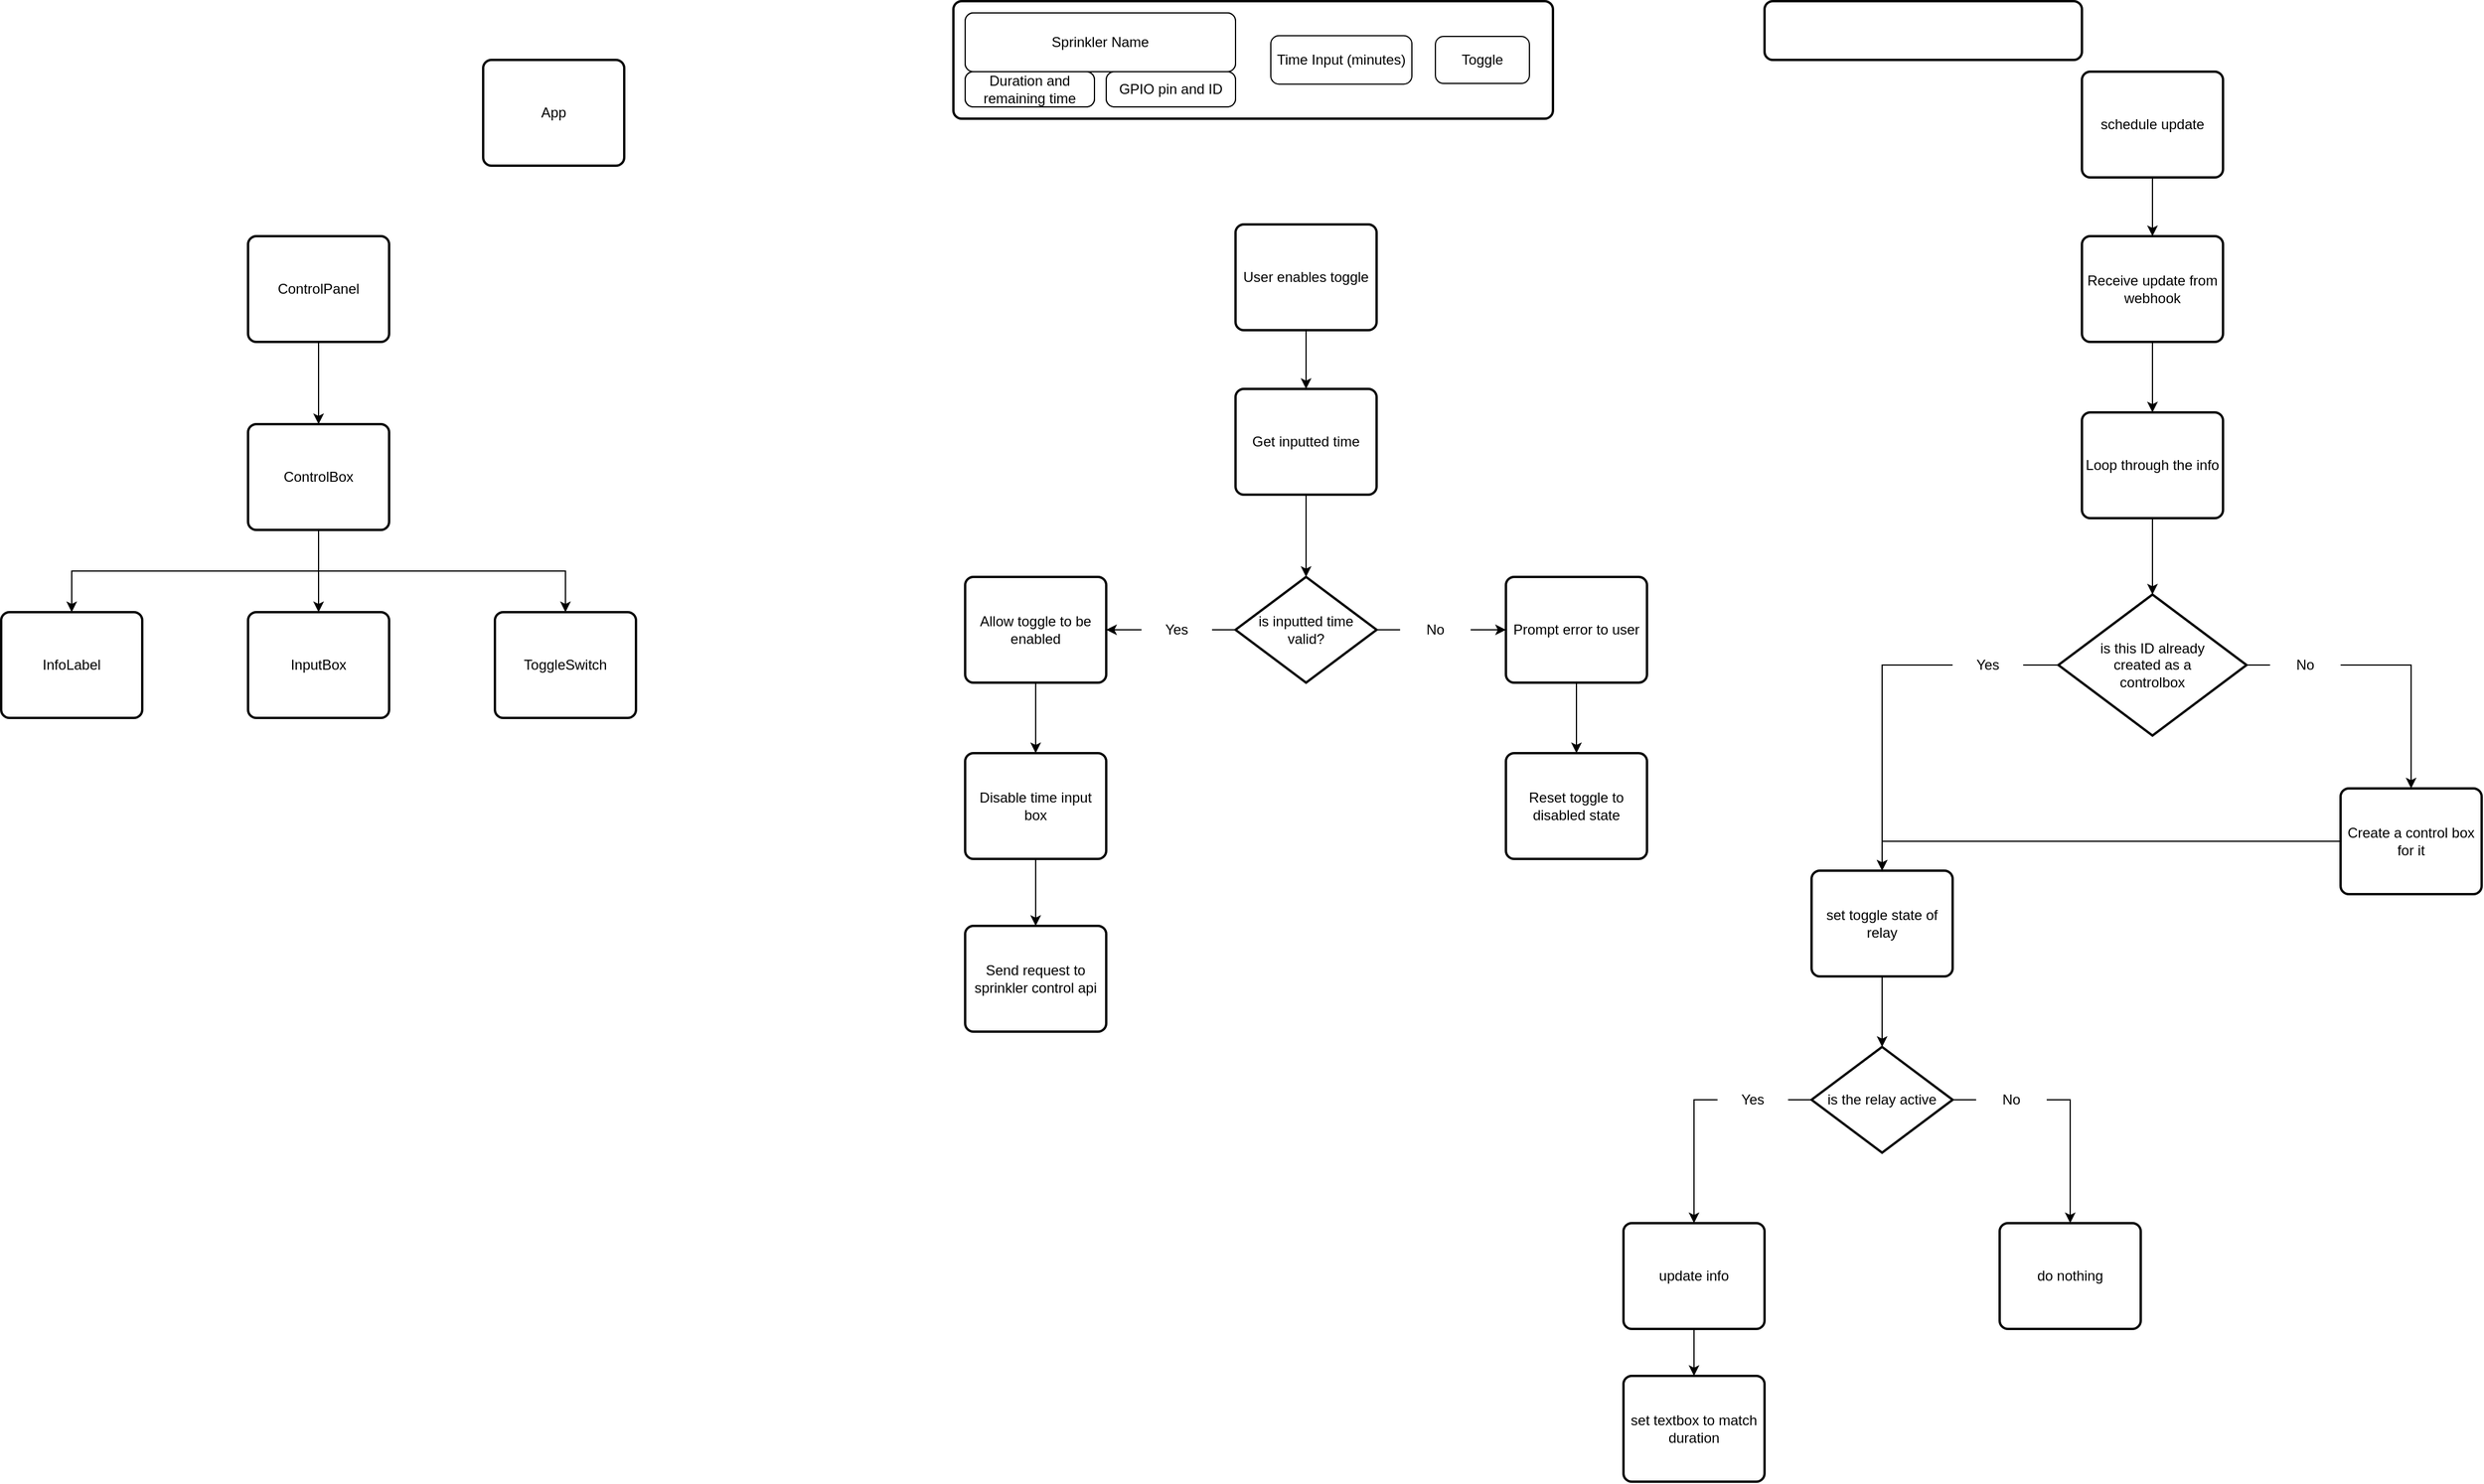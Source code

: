 <mxfile version="19.0.3" type="device"><diagram id="oEnLDj2yCyKvWGRZwVaM" name="Page-1"><mxGraphModel dx="1422" dy="875" grid="1" gridSize="10" guides="1" tooltips="1" connect="1" arrows="1" fold="1" page="1" pageScale="1" pageWidth="1169" pageHeight="827" math="0" shadow="0"><root><mxCell id="0"/><mxCell id="1" parent="0"/><mxCell id="3jbmZIJGPzEnlP-M8Ler-1" value="App" style="rounded=1;whiteSpace=wrap;html=1;absoluteArcSize=1;arcSize=14;strokeWidth=2;fontFamily=Helvetica;fontSize=12;fontColor=default;fillColor=default;" parent="1" vertex="1"><mxGeometry x="480" y="90" width="120" height="90" as="geometry"/></mxCell><mxCell id="Ej6svxYAV7vqlZek3BKA-11" value="" style="rounded=1;whiteSpace=wrap;html=1;absoluteArcSize=1;arcSize=14;strokeWidth=2;fontFamily=Helvetica;fontSize=12;fontColor=default;fillColor=default;" parent="1" vertex="1"><mxGeometry x="880" y="40" width="510" height="100" as="geometry"/></mxCell><mxCell id="Ej6svxYAV7vqlZek3BKA-12" value="Toggle" style="rounded=1;whiteSpace=wrap;html=1;absoluteArcSize=1;arcSize=14;strokeWidth=1;fontFamily=Helvetica;fontSize=12;fontColor=default;fillColor=default;" parent="1" vertex="1"><mxGeometry x="1290" y="70.01" width="80" height="40" as="geometry"/></mxCell><mxCell id="Ej6svxYAV7vqlZek3BKA-13" value="Time Input (minutes)" style="rounded=1;whiteSpace=wrap;html=1;absoluteArcSize=1;arcSize=14;strokeWidth=1;fontFamily=Helvetica;fontSize=12;fontColor=default;fillColor=default;" parent="1" vertex="1"><mxGeometry x="1150" y="69.38" width="120" height="41.25" as="geometry"/></mxCell><mxCell id="Ej6svxYAV7vqlZek3BKA-15" value="Sprinkler Name" style="rounded=1;whiteSpace=wrap;html=1;absoluteArcSize=1;arcSize=14;strokeWidth=1;fontFamily=Helvetica;fontSize=12;fontColor=default;fillColor=default;" parent="1" vertex="1"><mxGeometry x="890" y="50" width="230" height="50" as="geometry"/></mxCell><mxCell id="Ej6svxYAV7vqlZek3BKA-16" value="Duration and remaining time" style="rounded=1;whiteSpace=wrap;html=1;absoluteArcSize=1;arcSize=14;strokeWidth=1;fontFamily=Helvetica;fontSize=12;fontColor=default;fillColor=default;" parent="1" vertex="1"><mxGeometry x="890" y="100" width="110" height="30" as="geometry"/></mxCell><mxCell id="Ej6svxYAV7vqlZek3BKA-17" value="GPIO pin and ID" style="rounded=1;whiteSpace=wrap;html=1;absoluteArcSize=1;arcSize=14;strokeWidth=1;fontFamily=Helvetica;fontSize=12;fontColor=default;fillColor=default;" parent="1" vertex="1"><mxGeometry x="1010" y="100" width="110" height="30" as="geometry"/></mxCell><mxCell id="Ej6svxYAV7vqlZek3BKA-20" style="edgeStyle=orthogonalEdgeStyle;rounded=0;orthogonalLoop=1;jettySize=auto;html=1;exitX=0.5;exitY=1;exitDx=0;exitDy=0;" parent="1" source="Ej6svxYAV7vqlZek3BKA-18" target="Ej6svxYAV7vqlZek3BKA-19" edge="1"><mxGeometry relative="1" as="geometry"/></mxCell><mxCell id="Ej6svxYAV7vqlZek3BKA-18" value="ControlPanel" style="rounded=1;whiteSpace=wrap;html=1;absoluteArcSize=1;arcSize=14;strokeWidth=2;fontFamily=Helvetica;fontSize=12;fontColor=default;fillColor=default;" parent="1" vertex="1"><mxGeometry x="280" y="240" width="120" height="90" as="geometry"/></mxCell><mxCell id="Ej6svxYAV7vqlZek3BKA-24" style="edgeStyle=orthogonalEdgeStyle;rounded=0;orthogonalLoop=1;jettySize=auto;html=1;exitX=0.5;exitY=1;exitDx=0;exitDy=0;entryX=0.5;entryY=0;entryDx=0;entryDy=0;" parent="1" source="Ej6svxYAV7vqlZek3BKA-19" target="Ej6svxYAV7vqlZek3BKA-21" edge="1"><mxGeometry relative="1" as="geometry"/></mxCell><mxCell id="Ej6svxYAV7vqlZek3BKA-25" style="edgeStyle=orthogonalEdgeStyle;rounded=0;orthogonalLoop=1;jettySize=auto;html=1;exitX=0.5;exitY=1;exitDx=0;exitDy=0;entryX=0.5;entryY=0;entryDx=0;entryDy=0;" parent="1" source="Ej6svxYAV7vqlZek3BKA-19" target="Ej6svxYAV7vqlZek3BKA-22" edge="1"><mxGeometry relative="1" as="geometry"/></mxCell><mxCell id="Ej6svxYAV7vqlZek3BKA-26" style="edgeStyle=orthogonalEdgeStyle;rounded=0;orthogonalLoop=1;jettySize=auto;html=1;exitX=0.5;exitY=1;exitDx=0;exitDy=0;" parent="1" source="Ej6svxYAV7vqlZek3BKA-19" target="Ej6svxYAV7vqlZek3BKA-23" edge="1"><mxGeometry relative="1" as="geometry"/></mxCell><mxCell id="Ej6svxYAV7vqlZek3BKA-19" value="ControlBox" style="rounded=1;whiteSpace=wrap;html=1;absoluteArcSize=1;arcSize=14;strokeWidth=2;fontFamily=Helvetica;fontSize=12;fontColor=default;fillColor=default;" parent="1" vertex="1"><mxGeometry x="280" y="400" width="120" height="90" as="geometry"/></mxCell><mxCell id="Ej6svxYAV7vqlZek3BKA-21" value="InfoLabel" style="rounded=1;whiteSpace=wrap;html=1;absoluteArcSize=1;arcSize=14;strokeWidth=2;fontFamily=Helvetica;fontSize=12;fontColor=default;fillColor=default;" parent="1" vertex="1"><mxGeometry x="70" y="560" width="120" height="90" as="geometry"/></mxCell><mxCell id="Ej6svxYAV7vqlZek3BKA-22" value="InputBox" style="rounded=1;whiteSpace=wrap;html=1;absoluteArcSize=1;arcSize=14;strokeWidth=2;fontFamily=Helvetica;fontSize=12;fontColor=default;fillColor=default;" parent="1" vertex="1"><mxGeometry x="280" y="560" width="120" height="90" as="geometry"/></mxCell><mxCell id="Ej6svxYAV7vqlZek3BKA-23" value="ToggleSwitch" style="rounded=1;whiteSpace=wrap;html=1;absoluteArcSize=1;arcSize=14;strokeWidth=2;fontFamily=Helvetica;fontSize=12;fontColor=default;fillColor=default;" parent="1" vertex="1"><mxGeometry x="490" y="560" width="120" height="90" as="geometry"/></mxCell><mxCell id="GBDsPe9lnXeX7mr53g2f-7" value="Sprinkler Name" style="rounded=1;whiteSpace=wrap;html=1;absoluteArcSize=1;arcSize=14;strokeWidth=1;fontFamily=Helvetica;fontSize=12;fontColor=default;fillColor=default;" parent="1" vertex="1"><mxGeometry x="890" y="50" width="230" height="50" as="geometry"/></mxCell><mxCell id="GBDsPe9lnXeX7mr53g2f-8" value="Duration and remaining time" style="rounded=1;whiteSpace=wrap;html=1;absoluteArcSize=1;arcSize=14;strokeWidth=1;fontFamily=Helvetica;fontSize=12;fontColor=default;fillColor=default;" parent="1" vertex="1"><mxGeometry x="890" y="100" width="110" height="30" as="geometry"/></mxCell><mxCell id="GBDsPe9lnXeX7mr53g2f-12" value="GPIO pin and ID" style="rounded=1;whiteSpace=wrap;html=1;absoluteArcSize=1;arcSize=14;strokeWidth=1;fontFamily=Helvetica;fontSize=12;fontColor=default;fillColor=default;" parent="1" vertex="1"><mxGeometry x="1010" y="100" width="110" height="30" as="geometry"/></mxCell><mxCell id="GBDsPe9lnXeX7mr53g2f-13" value="Duration and remaining time" style="rounded=1;whiteSpace=wrap;html=1;absoluteArcSize=1;arcSize=14;strokeWidth=1;fontFamily=Helvetica;fontSize=12;fontColor=default;fillColor=default;" parent="1" vertex="1"><mxGeometry x="890" y="100" width="110" height="30" as="geometry"/></mxCell><mxCell id="o9NW0WHhPmOWgW4NLcMN-3" style="edgeStyle=orthogonalEdgeStyle;rounded=0;orthogonalLoop=1;jettySize=auto;html=1;exitX=0.5;exitY=1;exitDx=0;exitDy=0;entryX=0.5;entryY=0;entryDx=0;entryDy=0;" parent="1" source="o9NW0WHhPmOWgW4NLcMN-1" target="o9NW0WHhPmOWgW4NLcMN-2" edge="1"><mxGeometry relative="1" as="geometry"/></mxCell><mxCell id="o9NW0WHhPmOWgW4NLcMN-1" value="User enables toggle" style="rounded=1;whiteSpace=wrap;html=1;absoluteArcSize=1;arcSize=14;strokeWidth=2;fontFamily=Helvetica;fontSize=12;fontColor=default;fillColor=default;" parent="1" vertex="1"><mxGeometry x="1120" y="230" width="120" height="90" as="geometry"/></mxCell><mxCell id="o9NW0WHhPmOWgW4NLcMN-10" style="edgeStyle=orthogonalEdgeStyle;rounded=0;orthogonalLoop=1;jettySize=auto;html=1;exitX=0.5;exitY=1;exitDx=0;exitDy=0;" parent="1" source="o9NW0WHhPmOWgW4NLcMN-2" target="o9NW0WHhPmOWgW4NLcMN-5" edge="1"><mxGeometry relative="1" as="geometry"/></mxCell><mxCell id="o9NW0WHhPmOWgW4NLcMN-2" value="Get inputted time" style="rounded=1;whiteSpace=wrap;html=1;absoluteArcSize=1;arcSize=14;strokeWidth=2;fontFamily=Helvetica;fontSize=12;fontColor=default;fillColor=default;" parent="1" vertex="1"><mxGeometry x="1120" y="370" width="120" height="90" as="geometry"/></mxCell><mxCell id="o9NW0WHhPmOWgW4NLcMN-7" style="edgeStyle=orthogonalEdgeStyle;rounded=0;orthogonalLoop=1;jettySize=auto;html=1;exitX=1;exitY=0.5;exitDx=0;exitDy=0;exitPerimeter=0;startArrow=none;" parent="1" source="o9NW0WHhPmOWgW4NLcMN-11" target="o9NW0WHhPmOWgW4NLcMN-6" edge="1"><mxGeometry relative="1" as="geometry"/></mxCell><mxCell id="o9NW0WHhPmOWgW4NLcMN-14" style="edgeStyle=orthogonalEdgeStyle;rounded=0;orthogonalLoop=1;jettySize=auto;html=1;exitX=0;exitY=0.5;exitDx=0;exitDy=0;exitPerimeter=0;entryX=1;entryY=0.5;entryDx=0;entryDy=0;startArrow=none;" parent="1" source="o9NW0WHhPmOWgW4NLcMN-15" target="o9NW0WHhPmOWgW4NLcMN-13" edge="1"><mxGeometry relative="1" as="geometry"/></mxCell><mxCell id="o9NW0WHhPmOWgW4NLcMN-5" value="is inputted time&lt;br&gt;valid?" style="strokeWidth=2;html=1;shape=mxgraph.flowchart.decision;whiteSpace=wrap;rounded=1;fontFamily=Helvetica;fontSize=12;fontColor=default;fillColor=default;" parent="1" vertex="1"><mxGeometry x="1120" y="530" width="120" height="90" as="geometry"/></mxCell><mxCell id="o9NW0WHhPmOWgW4NLcMN-9" value="" style="edgeStyle=orthogonalEdgeStyle;rounded=0;orthogonalLoop=1;jettySize=auto;html=1;" parent="1" source="o9NW0WHhPmOWgW4NLcMN-6" target="o9NW0WHhPmOWgW4NLcMN-8" edge="1"><mxGeometry relative="1" as="geometry"/></mxCell><mxCell id="o9NW0WHhPmOWgW4NLcMN-6" value="Prompt error to user" style="rounded=1;whiteSpace=wrap;html=1;absoluteArcSize=1;arcSize=14;strokeWidth=2;fontFamily=Helvetica;fontSize=12;fontColor=default;fillColor=default;" parent="1" vertex="1"><mxGeometry x="1350" y="530" width="120" height="90" as="geometry"/></mxCell><mxCell id="o9NW0WHhPmOWgW4NLcMN-8" value="Reset toggle to disabled state" style="rounded=1;whiteSpace=wrap;html=1;absoluteArcSize=1;arcSize=14;strokeWidth=2;fontFamily=Helvetica;fontSize=12;fontColor=default;fillColor=default;" parent="1" vertex="1"><mxGeometry x="1350" y="680" width="120" height="90" as="geometry"/></mxCell><mxCell id="o9NW0WHhPmOWgW4NLcMN-11" value="No" style="text;html=1;strokeColor=none;fillColor=none;align=center;verticalAlign=middle;whiteSpace=wrap;rounded=0;" parent="1" vertex="1"><mxGeometry x="1260" y="560" width="60" height="30" as="geometry"/></mxCell><mxCell id="o9NW0WHhPmOWgW4NLcMN-12" value="" style="edgeStyle=orthogonalEdgeStyle;rounded=0;orthogonalLoop=1;jettySize=auto;html=1;exitX=1;exitY=0.5;exitDx=0;exitDy=0;exitPerimeter=0;endArrow=none;" parent="1" source="o9NW0WHhPmOWgW4NLcMN-5" target="o9NW0WHhPmOWgW4NLcMN-11" edge="1"><mxGeometry relative="1" as="geometry"><mxPoint x="1240" y="575" as="sourcePoint"/><mxPoint x="1390" y="575" as="targetPoint"/></mxGeometry></mxCell><mxCell id="o9NW0WHhPmOWgW4NLcMN-18" style="edgeStyle=orthogonalEdgeStyle;rounded=0;orthogonalLoop=1;jettySize=auto;html=1;exitX=0.5;exitY=1;exitDx=0;exitDy=0;entryX=0.5;entryY=0;entryDx=0;entryDy=0;" parent="1" source="o9NW0WHhPmOWgW4NLcMN-13" target="o9NW0WHhPmOWgW4NLcMN-17" edge="1"><mxGeometry relative="1" as="geometry"/></mxCell><mxCell id="o9NW0WHhPmOWgW4NLcMN-13" value="Allow toggle to be enabled" style="rounded=1;whiteSpace=wrap;html=1;absoluteArcSize=1;arcSize=14;strokeWidth=2;fontFamily=Helvetica;fontSize=12;fontColor=default;fillColor=default;" parent="1" vertex="1"><mxGeometry x="890" y="530" width="120" height="90" as="geometry"/></mxCell><mxCell id="o9NW0WHhPmOWgW4NLcMN-15" value="Yes" style="text;html=1;strokeColor=none;fillColor=none;align=center;verticalAlign=middle;whiteSpace=wrap;rounded=0;" parent="1" vertex="1"><mxGeometry x="1040" y="560" width="60" height="30" as="geometry"/></mxCell><mxCell id="o9NW0WHhPmOWgW4NLcMN-16" value="" style="edgeStyle=orthogonalEdgeStyle;rounded=0;orthogonalLoop=1;jettySize=auto;html=1;exitX=0;exitY=0.5;exitDx=0;exitDy=0;exitPerimeter=0;entryX=1;entryY=0.5;entryDx=0;entryDy=0;endArrow=none;" parent="1" source="o9NW0WHhPmOWgW4NLcMN-5" target="o9NW0WHhPmOWgW4NLcMN-15" edge="1"><mxGeometry relative="1" as="geometry"><mxPoint x="1120" y="575" as="sourcePoint"/><mxPoint x="970" y="575" as="targetPoint"/></mxGeometry></mxCell><mxCell id="o9NW0WHhPmOWgW4NLcMN-20" style="edgeStyle=orthogonalEdgeStyle;rounded=0;orthogonalLoop=1;jettySize=auto;html=1;exitX=0.5;exitY=1;exitDx=0;exitDy=0;entryX=0.5;entryY=0;entryDx=0;entryDy=0;" parent="1" source="o9NW0WHhPmOWgW4NLcMN-17" target="o9NW0WHhPmOWgW4NLcMN-19" edge="1"><mxGeometry relative="1" as="geometry"/></mxCell><mxCell id="o9NW0WHhPmOWgW4NLcMN-17" value="Disable time input box" style="rounded=1;whiteSpace=wrap;html=1;absoluteArcSize=1;arcSize=14;strokeWidth=2;fontFamily=Helvetica;fontSize=12;fontColor=default;fillColor=default;" parent="1" vertex="1"><mxGeometry x="890" y="680" width="120" height="90" as="geometry"/></mxCell><mxCell id="o9NW0WHhPmOWgW4NLcMN-19" value="Send request to sprinkler control api" style="rounded=1;whiteSpace=wrap;html=1;absoluteArcSize=1;arcSize=14;strokeWidth=2;fontFamily=Helvetica;fontSize=12;fontColor=default;fillColor=default;" parent="1" vertex="1"><mxGeometry x="890" y="827" width="120" height="90" as="geometry"/></mxCell><mxCell id="o9NW0WHhPmOWgW4NLcMN-27" style="edgeStyle=orthogonalEdgeStyle;rounded=0;orthogonalLoop=1;jettySize=auto;html=1;exitX=0.5;exitY=1;exitDx=0;exitDy=0;entryX=0.5;entryY=0;entryDx=0;entryDy=0;" parent="1" source="o9NW0WHhPmOWgW4NLcMN-21" target="o9NW0WHhPmOWgW4NLcMN-26" edge="1"><mxGeometry relative="1" as="geometry"/></mxCell><mxCell id="o9NW0WHhPmOWgW4NLcMN-21" value="Receive update from webhook" style="rounded=1;whiteSpace=wrap;html=1;absoluteArcSize=1;arcSize=14;strokeWidth=2;fontFamily=Helvetica;fontSize=12;fontColor=default;fillColor=default;" parent="1" vertex="1"><mxGeometry x="1840" y="240" width="120" height="90" as="geometry"/></mxCell><mxCell id="o9NW0WHhPmOWgW4NLcMN-30" style="edgeStyle=orthogonalEdgeStyle;rounded=0;orthogonalLoop=1;jettySize=auto;html=1;exitX=0.5;exitY=1;exitDx=0;exitDy=0;" parent="1" source="o9NW0WHhPmOWgW4NLcMN-26" target="o9NW0WHhPmOWgW4NLcMN-29" edge="1"><mxGeometry relative="1" as="geometry"/></mxCell><mxCell id="o9NW0WHhPmOWgW4NLcMN-26" value="Loop through the info" style="rounded=1;whiteSpace=wrap;html=1;absoluteArcSize=1;arcSize=14;strokeWidth=2;fontFamily=Helvetica;fontSize=12;fontColor=default;fillColor=default;" parent="1" vertex="1"><mxGeometry x="1840" y="390" width="120" height="90" as="geometry"/></mxCell><mxCell id="o9NW0WHhPmOWgW4NLcMN-38" style="edgeStyle=orthogonalEdgeStyle;rounded=0;orthogonalLoop=1;jettySize=auto;html=1;exitX=1;exitY=0.5;exitDx=0;exitDy=0;exitPerimeter=0;entryX=0.5;entryY=0;entryDx=0;entryDy=0;startArrow=none;" parent="1" source="o9NW0WHhPmOWgW4NLcMN-41" target="o9NW0WHhPmOWgW4NLcMN-35" edge="1"><mxGeometry relative="1" as="geometry"/></mxCell><mxCell id="o9NW0WHhPmOWgW4NLcMN-29" value="is this ID already&lt;br&gt;created as a&lt;br&gt;controlbox" style="strokeWidth=2;html=1;shape=mxgraph.flowchart.decision;whiteSpace=wrap;rounded=1;fontFamily=Helvetica;fontSize=12;fontColor=default;fillColor=default;" parent="1" vertex="1"><mxGeometry x="1820" y="545" width="160" height="120" as="geometry"/></mxCell><mxCell id="HC4jCH5YCLtWWyM2PLcF-12" style="edgeStyle=orthogonalEdgeStyle;rounded=0;orthogonalLoop=1;jettySize=auto;html=1;exitX=0;exitY=0.5;exitDx=0;exitDy=0;entryX=0.5;entryY=0;entryDx=0;entryDy=0;" parent="1" source="o9NW0WHhPmOWgW4NLcMN-35" target="HC4jCH5YCLtWWyM2PLcF-13" edge="1"><mxGeometry relative="1" as="geometry"><mxPoint x="1670" y="780" as="targetPoint"/></mxGeometry></mxCell><mxCell id="o9NW0WHhPmOWgW4NLcMN-35" value="Create a control box for it" style="rounded=1;whiteSpace=wrap;html=1;absoluteArcSize=1;arcSize=14;strokeWidth=2;fontFamily=Helvetica;fontSize=12;fontColor=default;fillColor=default;" parent="1" vertex="1"><mxGeometry x="2060" y="710" width="120" height="90" as="geometry"/></mxCell><mxCell id="HC4jCH5YCLtWWyM2PLcF-11" style="edgeStyle=orthogonalEdgeStyle;rounded=0;orthogonalLoop=1;jettySize=auto;html=1;exitX=0;exitY=0.5;exitDx=0;exitDy=0;entryX=0.5;entryY=0;entryDx=0;entryDy=0;" parent="1" source="o9NW0WHhPmOWgW4NLcMN-39" target="HC4jCH5YCLtWWyM2PLcF-13" edge="1"><mxGeometry relative="1" as="geometry"><mxPoint x="1670" y="780" as="targetPoint"/></mxGeometry></mxCell><mxCell id="o9NW0WHhPmOWgW4NLcMN-39" value="Yes" style="text;html=1;strokeColor=none;fillColor=none;align=center;verticalAlign=middle;whiteSpace=wrap;rounded=0;" parent="1" vertex="1"><mxGeometry x="1730" y="590" width="60" height="30" as="geometry"/></mxCell><mxCell id="o9NW0WHhPmOWgW4NLcMN-40" value="" style="edgeStyle=orthogonalEdgeStyle;rounded=0;orthogonalLoop=1;jettySize=auto;html=1;exitX=0;exitY=0.5;exitDx=0;exitDy=0;exitPerimeter=0;endArrow=none;" parent="1" source="o9NW0WHhPmOWgW4NLcMN-29" target="o9NW0WHhPmOWgW4NLcMN-39" edge="1"><mxGeometry relative="1" as="geometry"><mxPoint x="1820" y="605" as="sourcePoint"/><mxPoint x="1730" y="605" as="targetPoint"/></mxGeometry></mxCell><mxCell id="o9NW0WHhPmOWgW4NLcMN-41" value="No" style="text;html=1;strokeColor=none;fillColor=none;align=center;verticalAlign=middle;whiteSpace=wrap;rounded=0;" parent="1" vertex="1"><mxGeometry x="2000" y="590" width="60" height="30" as="geometry"/></mxCell><mxCell id="o9NW0WHhPmOWgW4NLcMN-42" value="" style="edgeStyle=orthogonalEdgeStyle;rounded=0;orthogonalLoop=1;jettySize=auto;html=1;exitX=1;exitY=0.5;exitDx=0;exitDy=0;exitPerimeter=0;entryX=0;entryY=0.5;entryDx=0;entryDy=0;endArrow=none;" parent="1" source="o9NW0WHhPmOWgW4NLcMN-29" target="o9NW0WHhPmOWgW4NLcMN-41" edge="1"><mxGeometry relative="1" as="geometry"><mxPoint x="1980" y="605" as="sourcePoint"/><mxPoint x="2070" y="605" as="targetPoint"/></mxGeometry></mxCell><mxCell id="AjjVDjA6KVUrqHCUf0er-1" value="" style="rounded=1;whiteSpace=wrap;html=1;absoluteArcSize=1;arcSize=14;strokeWidth=2;fontFamily=Helvetica;fontSize=12;fontColor=default;fillColor=default;" parent="1" vertex="1"><mxGeometry x="1570" y="40" width="270" height="50" as="geometry"/></mxCell><mxCell id="HC4jCH5YCLtWWyM2PLcF-2" style="edgeStyle=orthogonalEdgeStyle;rounded=0;orthogonalLoop=1;jettySize=auto;html=1;exitX=0.5;exitY=1;exitDx=0;exitDy=0;entryX=0.5;entryY=0;entryDx=0;entryDy=0;" parent="1" source="HC4jCH5YCLtWWyM2PLcF-1" target="o9NW0WHhPmOWgW4NLcMN-21" edge="1"><mxGeometry relative="1" as="geometry"/></mxCell><mxCell id="HC4jCH5YCLtWWyM2PLcF-1" value="schedule update" style="rounded=1;whiteSpace=wrap;html=1;absoluteArcSize=1;arcSize=14;strokeWidth=2;fontFamily=Helvetica;fontSize=12;fontColor=default;fillColor=default;" parent="1" vertex="1"><mxGeometry x="1840" y="100" width="120" height="90" as="geometry"/></mxCell><mxCell id="HC4jCH5YCLtWWyM2PLcF-16" style="edgeStyle=orthogonalEdgeStyle;rounded=0;orthogonalLoop=1;jettySize=auto;html=1;exitX=0.5;exitY=1;exitDx=0;exitDy=0;entryX=0.5;entryY=0;entryDx=0;entryDy=0;entryPerimeter=0;" parent="1" source="HC4jCH5YCLtWWyM2PLcF-13" target="HC4jCH5YCLtWWyM2PLcF-15" edge="1"><mxGeometry relative="1" as="geometry"/></mxCell><mxCell id="HC4jCH5YCLtWWyM2PLcF-13" value="set toggle state of relay" style="rounded=1;whiteSpace=wrap;html=1;absoluteArcSize=1;arcSize=14;strokeWidth=2;fontFamily=Helvetica;fontSize=12;fontColor=default;fillColor=default;" parent="1" vertex="1"><mxGeometry x="1610" y="780" width="120" height="90" as="geometry"/></mxCell><mxCell id="HC4jCH5YCLtWWyM2PLcF-19" style="edgeStyle=orthogonalEdgeStyle;rounded=0;orthogonalLoop=1;jettySize=auto;html=1;exitX=0;exitY=0.5;exitDx=0;exitDy=0;exitPerimeter=0;entryX=0.5;entryY=0;entryDx=0;entryDy=0;startArrow=none;" parent="1" source="HC4jCH5YCLtWWyM2PLcF-21" target="HC4jCH5YCLtWWyM2PLcF-17" edge="1"><mxGeometry relative="1" as="geometry"/></mxCell><mxCell id="HC4jCH5YCLtWWyM2PLcF-20" style="edgeStyle=orthogonalEdgeStyle;rounded=0;orthogonalLoop=1;jettySize=auto;html=1;exitX=1;exitY=0.5;exitDx=0;exitDy=0;exitPerimeter=0;entryX=0.5;entryY=0;entryDx=0;entryDy=0;startArrow=none;" parent="1" source="HC4jCH5YCLtWWyM2PLcF-24" target="HC4jCH5YCLtWWyM2PLcF-18" edge="1"><mxGeometry relative="1" as="geometry"/></mxCell><mxCell id="HC4jCH5YCLtWWyM2PLcF-15" value="is the relay active" style="strokeWidth=2;html=1;shape=mxgraph.flowchart.decision;whiteSpace=wrap;rounded=1;fontFamily=Helvetica;fontSize=12;fontColor=default;fillColor=default;" parent="1" vertex="1"><mxGeometry x="1610" y="930" width="120" height="90" as="geometry"/></mxCell><mxCell id="HC4jCH5YCLtWWyM2PLcF-27" style="edgeStyle=orthogonalEdgeStyle;rounded=0;orthogonalLoop=1;jettySize=auto;html=1;exitX=0.5;exitY=1;exitDx=0;exitDy=0;" parent="1" source="HC4jCH5YCLtWWyM2PLcF-17" target="HC4jCH5YCLtWWyM2PLcF-26" edge="1"><mxGeometry relative="1" as="geometry"/></mxCell><mxCell id="HC4jCH5YCLtWWyM2PLcF-17" value="update info" style="rounded=1;whiteSpace=wrap;html=1;absoluteArcSize=1;arcSize=14;strokeWidth=2;fontFamily=Helvetica;fontSize=12;fontColor=default;fillColor=default;" parent="1" vertex="1"><mxGeometry x="1450" y="1080" width="120" height="90" as="geometry"/></mxCell><mxCell id="HC4jCH5YCLtWWyM2PLcF-18" value="do nothing" style="rounded=1;whiteSpace=wrap;html=1;absoluteArcSize=1;arcSize=14;strokeWidth=2;fontFamily=Helvetica;fontSize=12;fontColor=default;fillColor=default;" parent="1" vertex="1"><mxGeometry x="1770" y="1080" width="120" height="90" as="geometry"/></mxCell><mxCell id="HC4jCH5YCLtWWyM2PLcF-21" value="Yes" style="text;html=1;strokeColor=none;fillColor=none;align=center;verticalAlign=middle;whiteSpace=wrap;rounded=0;" parent="1" vertex="1"><mxGeometry x="1530" y="960" width="60" height="30" as="geometry"/></mxCell><mxCell id="HC4jCH5YCLtWWyM2PLcF-22" value="" style="edgeStyle=orthogonalEdgeStyle;rounded=0;orthogonalLoop=1;jettySize=auto;html=1;exitX=0;exitY=0.5;exitDx=0;exitDy=0;exitPerimeter=0;entryX=1;entryY=0.5;entryDx=0;entryDy=0;endArrow=none;" parent="1" source="HC4jCH5YCLtWWyM2PLcF-15" target="HC4jCH5YCLtWWyM2PLcF-21" edge="1"><mxGeometry relative="1" as="geometry"><mxPoint x="1610" y="975" as="sourcePoint"/><mxPoint x="1510" y="975" as="targetPoint"/></mxGeometry></mxCell><mxCell id="HC4jCH5YCLtWWyM2PLcF-24" value="No" style="text;html=1;strokeColor=none;fillColor=none;align=center;verticalAlign=middle;whiteSpace=wrap;rounded=0;" parent="1" vertex="1"><mxGeometry x="1750" y="960" width="60" height="30" as="geometry"/></mxCell><mxCell id="HC4jCH5YCLtWWyM2PLcF-25" value="" style="edgeStyle=orthogonalEdgeStyle;rounded=0;orthogonalLoop=1;jettySize=auto;html=1;exitX=1;exitY=0.5;exitDx=0;exitDy=0;exitPerimeter=0;entryX=0;entryY=0.5;entryDx=0;entryDy=0;endArrow=none;" parent="1" source="HC4jCH5YCLtWWyM2PLcF-15" target="HC4jCH5YCLtWWyM2PLcF-24" edge="1"><mxGeometry relative="1" as="geometry"><mxPoint x="1730" y="975" as="sourcePoint"/><mxPoint x="1820" y="975" as="targetPoint"/></mxGeometry></mxCell><mxCell id="HC4jCH5YCLtWWyM2PLcF-26" value="set textbox to match duration" style="rounded=1;whiteSpace=wrap;html=1;absoluteArcSize=1;arcSize=14;strokeWidth=2;fontFamily=Helvetica;fontSize=12;fontColor=default;fillColor=default;" parent="1" vertex="1"><mxGeometry x="1450" y="1210" width="120" height="90" as="geometry"/></mxCell></root></mxGraphModel></diagram></mxfile>